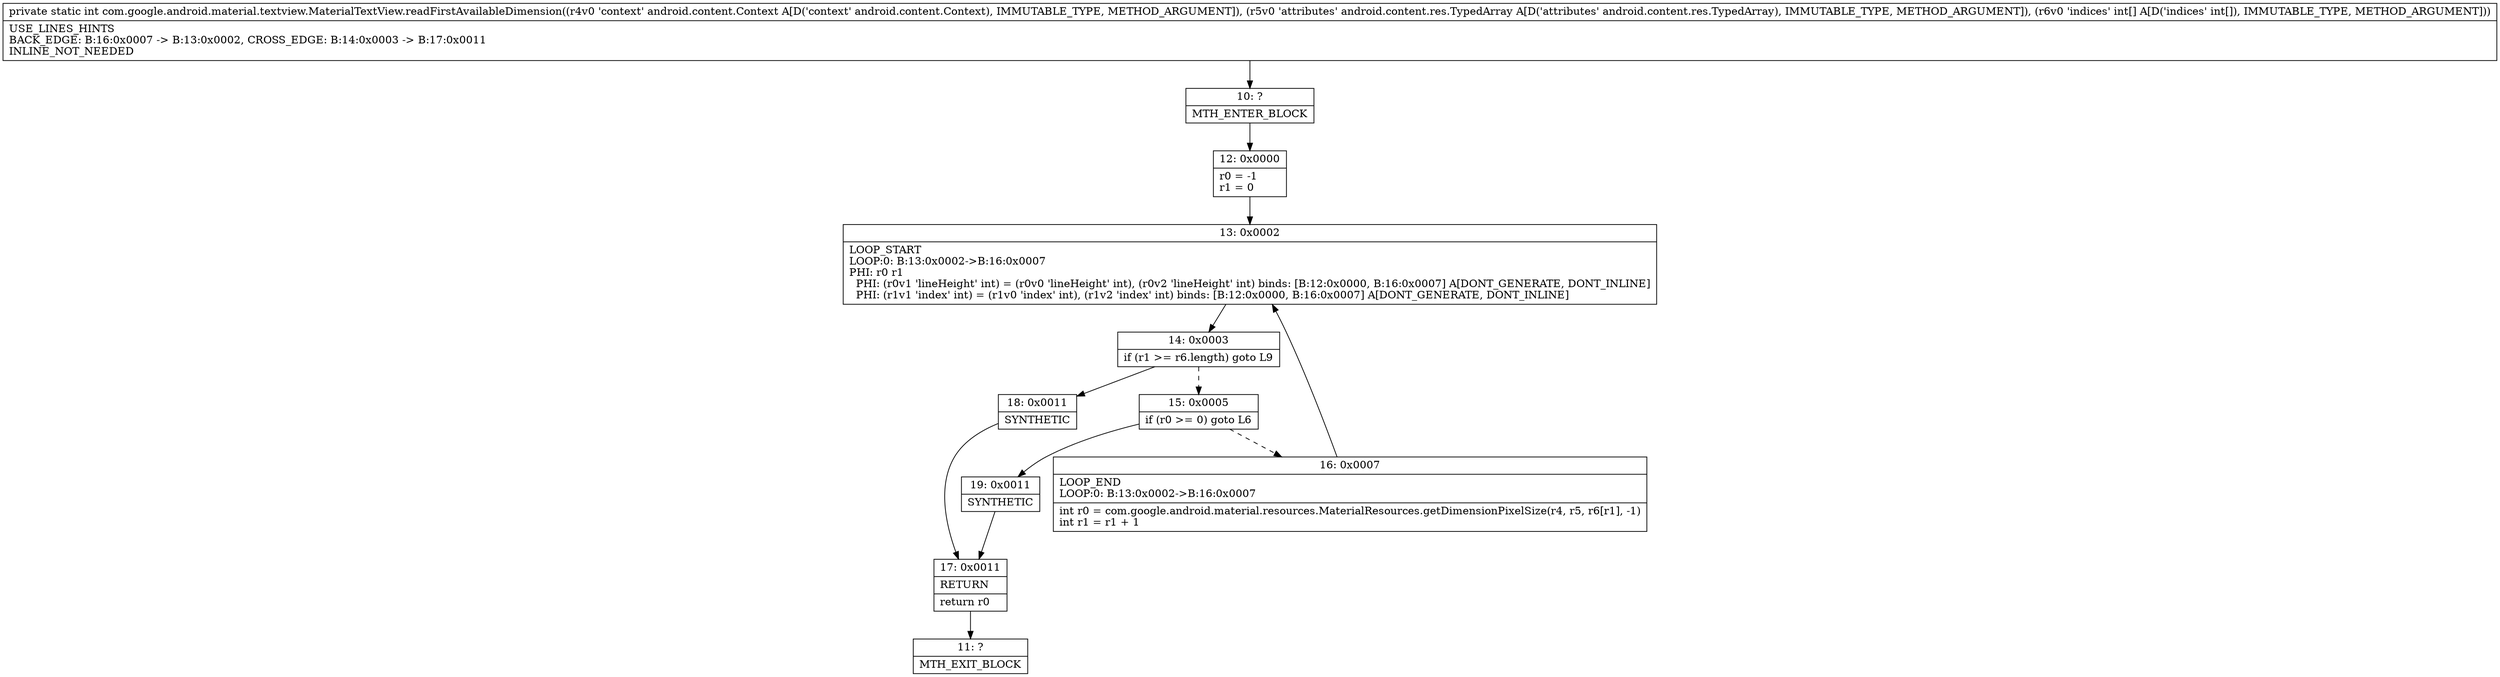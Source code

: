 digraph "CFG forcom.google.android.material.textview.MaterialTextView.readFirstAvailableDimension(Landroid\/content\/Context;Landroid\/content\/res\/TypedArray;[I)I" {
Node_10 [shape=record,label="{10\:\ ?|MTH_ENTER_BLOCK\l}"];
Node_12 [shape=record,label="{12\:\ 0x0000|r0 = \-1\lr1 = 0\l}"];
Node_13 [shape=record,label="{13\:\ 0x0002|LOOP_START\lLOOP:0: B:13:0x0002\-\>B:16:0x0007\lPHI: r0 r1 \l  PHI: (r0v1 'lineHeight' int) = (r0v0 'lineHeight' int), (r0v2 'lineHeight' int) binds: [B:12:0x0000, B:16:0x0007] A[DONT_GENERATE, DONT_INLINE]\l  PHI: (r1v1 'index' int) = (r1v0 'index' int), (r1v2 'index' int) binds: [B:12:0x0000, B:16:0x0007] A[DONT_GENERATE, DONT_INLINE]\l}"];
Node_14 [shape=record,label="{14\:\ 0x0003|if (r1 \>= r6.length) goto L9\l}"];
Node_15 [shape=record,label="{15\:\ 0x0005|if (r0 \>= 0) goto L6\l}"];
Node_16 [shape=record,label="{16\:\ 0x0007|LOOP_END\lLOOP:0: B:13:0x0002\-\>B:16:0x0007\l|int r0 = com.google.android.material.resources.MaterialResources.getDimensionPixelSize(r4, r5, r6[r1], \-1)\lint r1 = r1 + 1\l}"];
Node_19 [shape=record,label="{19\:\ 0x0011|SYNTHETIC\l}"];
Node_17 [shape=record,label="{17\:\ 0x0011|RETURN\l|return r0\l}"];
Node_11 [shape=record,label="{11\:\ ?|MTH_EXIT_BLOCK\l}"];
Node_18 [shape=record,label="{18\:\ 0x0011|SYNTHETIC\l}"];
MethodNode[shape=record,label="{private static int com.google.android.material.textview.MaterialTextView.readFirstAvailableDimension((r4v0 'context' android.content.Context A[D('context' android.content.Context), IMMUTABLE_TYPE, METHOD_ARGUMENT]), (r5v0 'attributes' android.content.res.TypedArray A[D('attributes' android.content.res.TypedArray), IMMUTABLE_TYPE, METHOD_ARGUMENT]), (r6v0 'indices' int[] A[D('indices' int[]), IMMUTABLE_TYPE, METHOD_ARGUMENT]))  | USE_LINES_HINTS\lBACK_EDGE: B:16:0x0007 \-\> B:13:0x0002, CROSS_EDGE: B:14:0x0003 \-\> B:17:0x0011\lINLINE_NOT_NEEDED\l}"];
MethodNode -> Node_10;Node_10 -> Node_12;
Node_12 -> Node_13;
Node_13 -> Node_14;
Node_14 -> Node_15[style=dashed];
Node_14 -> Node_18;
Node_15 -> Node_16[style=dashed];
Node_15 -> Node_19;
Node_16 -> Node_13;
Node_19 -> Node_17;
Node_17 -> Node_11;
Node_18 -> Node_17;
}


